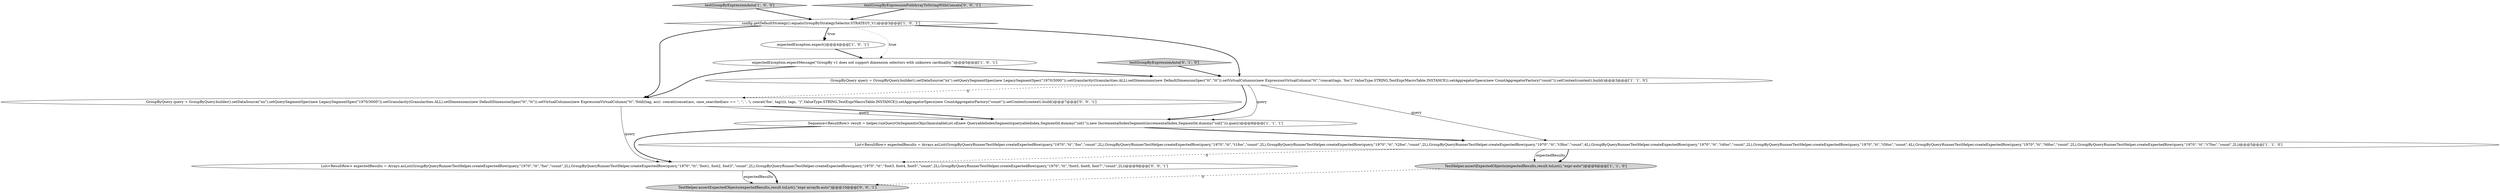 digraph {
9 [style = filled, label = "GroupByQuery query = GroupByQuery.builder().setDataSource(\"xx\").setQuerySegmentSpec(new LegacySegmentSpec(\"1970/3000\")).setGranularity(Granularities.ALL).setDimensions(new DefaultDimensionSpec(\"tt\",\"tt\")).setVirtualColumns(new ExpressionVirtualColumn(\"tt\",\"fold((tag, acc)  concat(concat(acc, case_searched(acc == '', '', ', '), concat('foo', tag)))), tags, '')\",ValueType.STRING,TestExprMacroTable.INSTANCE)).setAggregatorSpecs(new CountAggregatorFactory(\"count\")).setContext(context).build()@@@7@@@['0', '0', '1']", fillcolor = white, shape = ellipse image = "AAA0AAABBB3BBB"];
4 [style = filled, label = "config.getDefaultStrategy().equals(GroupByStrategySelector.STRATEGY_V1)@@@3@@@['1', '0', '1']", fillcolor = white, shape = diamond image = "AAA0AAABBB1BBB"];
7 [style = filled, label = "Sequence<ResultRow> result = helper.runQueryOnSegmentsObjs(ImmutableList.of(new QueryableIndexSegment(queryableIndex,SegmentId.dummy(\"sid1\")),new IncrementalIndexSegment(incrementalIndex,SegmentId.dummy(\"sid2\"))),query)@@@8@@@['1', '1', '1']", fillcolor = white, shape = ellipse image = "AAA0AAABBB1BBB"];
2 [style = filled, label = "TestHelper.assertExpectedObjects(expectedResults,result.toList(),\"expr-auto\")@@@6@@@['1', '1', '0']", fillcolor = lightgray, shape = ellipse image = "AAA0AAABBB1BBB"];
3 [style = filled, label = "expectedException.expectMessage(\"GroupBy v1 does not support dimension selectors with unknown cardinality.\")@@@5@@@['1', '0', '1']", fillcolor = white, shape = ellipse image = "AAA0AAABBB1BBB"];
5 [style = filled, label = "GroupByQuery query = GroupByQuery.builder().setDataSource(\"xx\").setQuerySegmentSpec(new LegacySegmentSpec(\"1970/3000\")).setGranularity(Granularities.ALL).setDimensions(new DefaultDimensionSpec(\"tt\",\"tt\")).setVirtualColumns(new ExpressionVirtualColumn(\"tt\",\"concat(tags, 'foo')\",ValueType.STRING,TestExprMacroTable.INSTANCE)).setAggregatorSpecs(new CountAggregatorFactory(\"count\")).setContext(context).build()@@@3@@@['1', '1', '0']", fillcolor = white, shape = ellipse image = "AAA0AAABBB1BBB"];
8 [style = filled, label = "testGroupByExpressionAuto['0', '1', '0']", fillcolor = lightgray, shape = diamond image = "AAA0AAABBB2BBB"];
0 [style = filled, label = "expectedException.expect()@@@4@@@['1', '0', '1']", fillcolor = white, shape = ellipse image = "AAA0AAABBB1BBB"];
11 [style = filled, label = "TestHelper.assertExpectedObjects(expectedResults,result.toList(),\"expr-arrayfn-auto\")@@@10@@@['0', '0', '1']", fillcolor = lightgray, shape = ellipse image = "AAA0AAABBB3BBB"];
10 [style = filled, label = "List<ResultRow> expectedResults = Arrays.asList(GroupByQueryRunnerTestHelper.createExpectedRow(query,\"1970\",\"tt\",\"foo\",\"count\",2L),GroupByQueryRunnerTestHelper.createExpectedRow(query,\"1970\",\"tt\",\"foot1, foot2, foot3\",\"count\",2L),GroupByQueryRunnerTestHelper.createExpectedRow(query,\"1970\",\"tt\",\"foot3, foot4, foot5\",\"count\",2L),GroupByQueryRunnerTestHelper.createExpectedRow(query,\"1970\",\"tt\",\"foot5, foot6, foot7\",\"count\",2L))@@@9@@@['0', '0', '1']", fillcolor = white, shape = ellipse image = "AAA0AAABBB3BBB"];
6 [style = filled, label = "testGroupByExpressionAuto['1', '0', '0']", fillcolor = lightgray, shape = diamond image = "AAA0AAABBB1BBB"];
1 [style = filled, label = "List<ResultRow> expectedResults = Arrays.asList(GroupByQueryRunnerTestHelper.createExpectedRow(query,\"1970\",\"tt\",\"foo\",\"count\",2L),GroupByQueryRunnerTestHelper.createExpectedRow(query,\"1970\",\"tt\",\"t1foo\",\"count\",2L),GroupByQueryRunnerTestHelper.createExpectedRow(query,\"1970\",\"tt\",\"t2foo\",\"count\",2L),GroupByQueryRunnerTestHelper.createExpectedRow(query,\"1970\",\"tt\",\"t3foo\",\"count\",4L),GroupByQueryRunnerTestHelper.createExpectedRow(query,\"1970\",\"tt\",\"t4foo\",\"count\",2L),GroupByQueryRunnerTestHelper.createExpectedRow(query,\"1970\",\"tt\",\"t5foo\",\"count\",4L),GroupByQueryRunnerTestHelper.createExpectedRow(query,\"1970\",\"tt\",\"t6foo\",\"count\",2L),GroupByQueryRunnerTestHelper.createExpectedRow(query,\"1970\",\"tt\",\"t7foo\",\"count\",2L))@@@5@@@['1', '1', '0']", fillcolor = white, shape = ellipse image = "AAA0AAABBB1BBB"];
12 [style = filled, label = "testGroupByExpressionFoldArrayToStringWithConcats['0', '0', '1']", fillcolor = lightgray, shape = diamond image = "AAA0AAABBB3BBB"];
6->4 [style = bold, label=""];
8->5 [style = bold, label=""];
4->3 [style = dotted, label="true"];
7->10 [style = bold, label=""];
4->5 [style = bold, label=""];
12->4 [style = bold, label=""];
5->1 [style = solid, label="query"];
9->7 [style = solid, label="query"];
5->7 [style = solid, label="query"];
10->11 [style = bold, label=""];
0->3 [style = bold, label=""];
4->0 [style = dotted, label="true"];
3->5 [style = bold, label=""];
10->11 [style = solid, label="expectedResults"];
1->2 [style = solid, label="expectedResults"];
4->9 [style = bold, label=""];
3->9 [style = bold, label=""];
1->10 [style = dashed, label="0"];
9->10 [style = solid, label="query"];
7->1 [style = bold, label=""];
2->11 [style = dashed, label="0"];
1->2 [style = bold, label=""];
5->7 [style = bold, label=""];
5->9 [style = dashed, label="0"];
4->0 [style = bold, label=""];
9->7 [style = bold, label=""];
}
